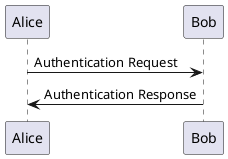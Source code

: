 @startuml first_diagram
Alice -> Bob: Authentication Request
Bob -> Alice: Authentication Response
@enduml

@startuml second_diagram
actor User
User -> System: Do something
@enduml

